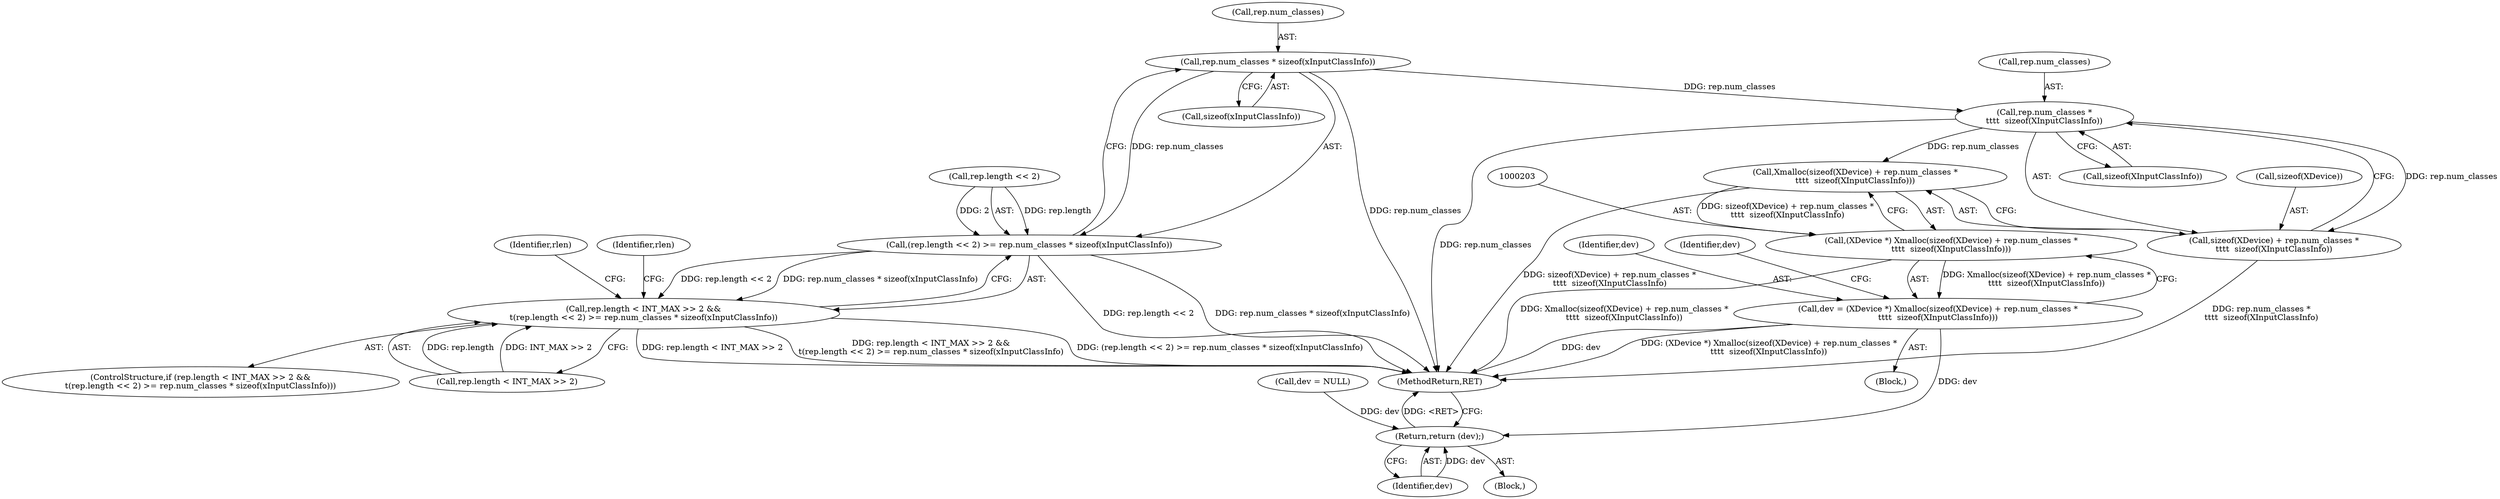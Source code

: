 digraph "0_libXi_19a9cd607de73947fcfb104682f203ffe4e1f4e5_3@API" {
"1000186" [label="(Call,rep.num_classes * sizeof(xInputClassInfo))"];
"1000180" [label="(Call,(rep.length << 2) >= rep.num_classes * sizeof(xInputClassInfo))"];
"1000172" [label="(Call,rep.length < INT_MAX >> 2 &&\n\t(rep.length << 2) >= rep.num_classes * sizeof(xInputClassInfo))"];
"1000208" [label="(Call,rep.num_classes *\n\t\t\t\t  sizeof(XInputClassInfo))"];
"1000204" [label="(Call,Xmalloc(sizeof(XDevice) + rep.num_classes *\n\t\t\t\t  sizeof(XInputClassInfo)))"];
"1000202" [label="(Call,(XDevice *) Xmalloc(sizeof(XDevice) + rep.num_classes *\n\t\t\t\t  sizeof(XInputClassInfo)))"];
"1000200" [label="(Call,dev = (XDevice *) Xmalloc(sizeof(XDevice) + rep.num_classes *\n\t\t\t\t  sizeof(XInputClassInfo)))"];
"1000242" [label="(Return,return (dev);)"];
"1000205" [label="(Call,sizeof(XDevice) + rep.num_classes *\n\t\t\t\t  sizeof(XInputClassInfo))"];
"1000219" [label="(Call,dev = NULL)"];
"1000217" [label="(Identifier,rlen)"];
"1000200" [label="(Call,dev = (XDevice *) Xmalloc(sizeof(XDevice) + rep.num_classes *\n\t\t\t\t  sizeof(XInputClassInfo)))"];
"1000243" [label="(Identifier,dev)"];
"1000202" [label="(Call,(XDevice *) Xmalloc(sizeof(XDevice) + rep.num_classes *\n\t\t\t\t  sizeof(XInputClassInfo)))"];
"1000208" [label="(Call,rep.num_classes *\n\t\t\t\t  sizeof(XInputClassInfo))"];
"1000244" [label="(MethodReturn,RET)"];
"1000212" [label="(Call,sizeof(XInputClassInfo))"];
"1000172" [label="(Call,rep.length < INT_MAX >> 2 &&\n\t(rep.length << 2) >= rep.num_classes * sizeof(xInputClassInfo))"];
"1000105" [label="(Block,)"];
"1000201" [label="(Identifier,dev)"];
"1000180" [label="(Call,(rep.length << 2) >= rep.num_classes * sizeof(xInputClassInfo))"];
"1000171" [label="(ControlStructure,if (rep.length < INT_MAX >> 2 &&\n\t(rep.length << 2) >= rep.num_classes * sizeof(xInputClassInfo)))"];
"1000173" [label="(Call,rep.length < INT_MAX >> 2)"];
"1000206" [label="(Call,sizeof(XDevice))"];
"1000186" [label="(Call,rep.num_classes * sizeof(xInputClassInfo))"];
"1000242" [label="(Return,return (dev);)"];
"1000181" [label="(Call,rep.length << 2)"];
"1000209" [label="(Call,rep.num_classes)"];
"1000187" [label="(Call,rep.num_classes)"];
"1000192" [label="(Block,)"];
"1000223" [label="(Identifier,dev)"];
"1000190" [label="(Call,sizeof(xInputClassInfo))"];
"1000204" [label="(Call,Xmalloc(sizeof(XDevice) + rep.num_classes *\n\t\t\t\t  sizeof(XInputClassInfo)))"];
"1000205" [label="(Call,sizeof(XDevice) + rep.num_classes *\n\t\t\t\t  sizeof(XInputClassInfo))"];
"1000194" [label="(Identifier,rlen)"];
"1000186" -> "1000180"  [label="AST: "];
"1000186" -> "1000190"  [label="CFG: "];
"1000187" -> "1000186"  [label="AST: "];
"1000190" -> "1000186"  [label="AST: "];
"1000180" -> "1000186"  [label="CFG: "];
"1000186" -> "1000244"  [label="DDG: rep.num_classes"];
"1000186" -> "1000180"  [label="DDG: rep.num_classes"];
"1000186" -> "1000208"  [label="DDG: rep.num_classes"];
"1000180" -> "1000172"  [label="AST: "];
"1000181" -> "1000180"  [label="AST: "];
"1000172" -> "1000180"  [label="CFG: "];
"1000180" -> "1000244"  [label="DDG: rep.length << 2"];
"1000180" -> "1000244"  [label="DDG: rep.num_classes * sizeof(xInputClassInfo)"];
"1000180" -> "1000172"  [label="DDG: rep.length << 2"];
"1000180" -> "1000172"  [label="DDG: rep.num_classes * sizeof(xInputClassInfo)"];
"1000181" -> "1000180"  [label="DDG: rep.length"];
"1000181" -> "1000180"  [label="DDG: 2"];
"1000172" -> "1000171"  [label="AST: "];
"1000172" -> "1000173"  [label="CFG: "];
"1000173" -> "1000172"  [label="AST: "];
"1000194" -> "1000172"  [label="CFG: "];
"1000217" -> "1000172"  [label="CFG: "];
"1000172" -> "1000244"  [label="DDG: rep.length < INT_MAX >> 2 &&\n\t(rep.length << 2) >= rep.num_classes * sizeof(xInputClassInfo)"];
"1000172" -> "1000244"  [label="DDG: (rep.length << 2) >= rep.num_classes * sizeof(xInputClassInfo)"];
"1000172" -> "1000244"  [label="DDG: rep.length < INT_MAX >> 2"];
"1000173" -> "1000172"  [label="DDG: rep.length"];
"1000173" -> "1000172"  [label="DDG: INT_MAX >> 2"];
"1000208" -> "1000205"  [label="AST: "];
"1000208" -> "1000212"  [label="CFG: "];
"1000209" -> "1000208"  [label="AST: "];
"1000212" -> "1000208"  [label="AST: "];
"1000205" -> "1000208"  [label="CFG: "];
"1000208" -> "1000244"  [label="DDG: rep.num_classes"];
"1000208" -> "1000204"  [label="DDG: rep.num_classes"];
"1000208" -> "1000205"  [label="DDG: rep.num_classes"];
"1000204" -> "1000202"  [label="AST: "];
"1000204" -> "1000205"  [label="CFG: "];
"1000205" -> "1000204"  [label="AST: "];
"1000202" -> "1000204"  [label="CFG: "];
"1000204" -> "1000244"  [label="DDG: sizeof(XDevice) + rep.num_classes *\n\t\t\t\t  sizeof(XInputClassInfo)"];
"1000204" -> "1000202"  [label="DDG: sizeof(XDevice) + rep.num_classes *\n\t\t\t\t  sizeof(XInputClassInfo)"];
"1000202" -> "1000200"  [label="AST: "];
"1000203" -> "1000202"  [label="AST: "];
"1000200" -> "1000202"  [label="CFG: "];
"1000202" -> "1000244"  [label="DDG: Xmalloc(sizeof(XDevice) + rep.num_classes *\n\t\t\t\t  sizeof(XInputClassInfo))"];
"1000202" -> "1000200"  [label="DDG: Xmalloc(sizeof(XDevice) + rep.num_classes *\n\t\t\t\t  sizeof(XInputClassInfo))"];
"1000200" -> "1000192"  [label="AST: "];
"1000201" -> "1000200"  [label="AST: "];
"1000223" -> "1000200"  [label="CFG: "];
"1000200" -> "1000244"  [label="DDG: dev"];
"1000200" -> "1000244"  [label="DDG: (XDevice *) Xmalloc(sizeof(XDevice) + rep.num_classes *\n\t\t\t\t  sizeof(XInputClassInfo))"];
"1000200" -> "1000242"  [label="DDG: dev"];
"1000242" -> "1000105"  [label="AST: "];
"1000242" -> "1000243"  [label="CFG: "];
"1000243" -> "1000242"  [label="AST: "];
"1000244" -> "1000242"  [label="CFG: "];
"1000242" -> "1000244"  [label="DDG: <RET>"];
"1000243" -> "1000242"  [label="DDG: dev"];
"1000219" -> "1000242"  [label="DDG: dev"];
"1000206" -> "1000205"  [label="AST: "];
"1000205" -> "1000244"  [label="DDG: rep.num_classes *\n\t\t\t\t  sizeof(XInputClassInfo)"];
}
